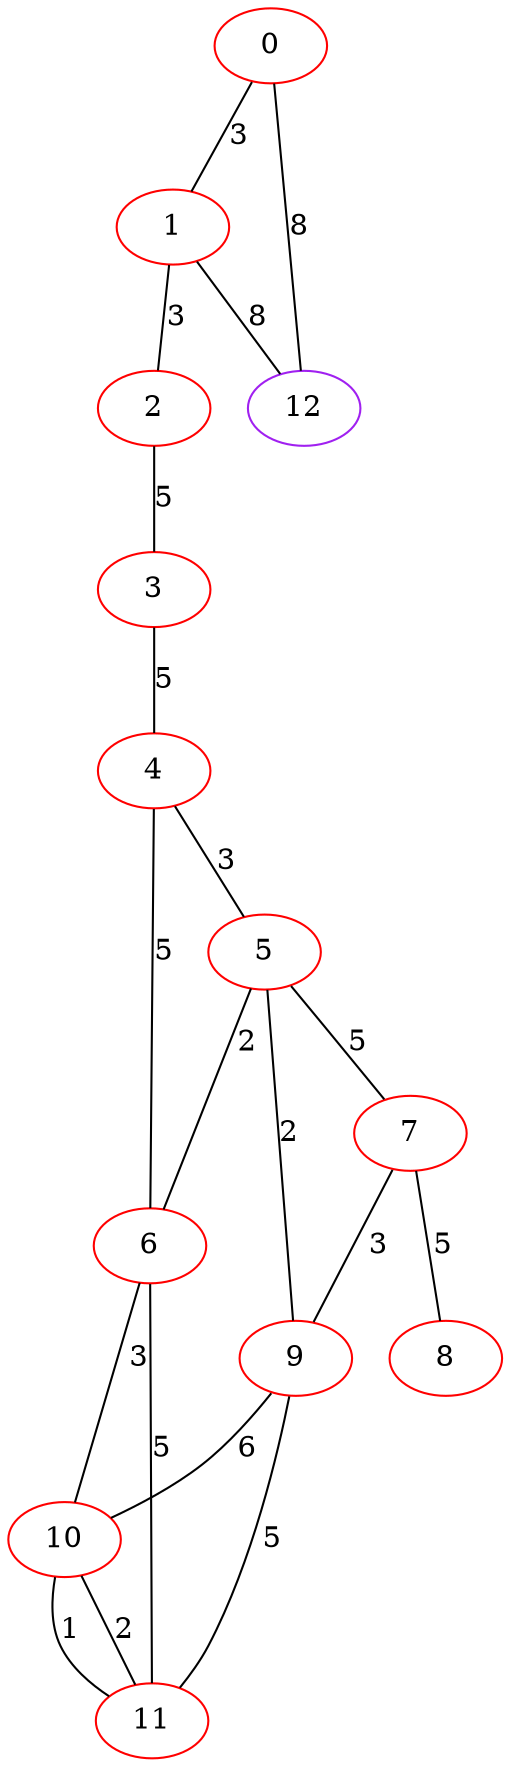 graph "" {
0 [color=red, weight=1];
1 [color=red, weight=1];
2 [color=red, weight=1];
3 [color=red, weight=1];
4 [color=red, weight=1];
5 [color=red, weight=1];
6 [color=red, weight=1];
7 [color=red, weight=1];
8 [color=red, weight=1];
9 [color=red, weight=1];
10 [color=red, weight=1];
11 [color=red, weight=1];
12 [color=purple, weight=4];
0 -- 1  [key=0, label=3];
0 -- 12  [key=0, label=8];
1 -- 2  [key=0, label=3];
1 -- 12  [key=0, label=8];
2 -- 3  [key=0, label=5];
3 -- 4  [key=0, label=5];
4 -- 5  [key=0, label=3];
4 -- 6  [key=0, label=5];
5 -- 9  [key=0, label=2];
5 -- 6  [key=0, label=2];
5 -- 7  [key=0, label=5];
6 -- 10  [key=0, label=3];
6 -- 11  [key=0, label=5];
7 -- 8  [key=0, label=5];
7 -- 9  [key=0, label=3];
9 -- 10  [key=0, label=6];
9 -- 11  [key=0, label=5];
10 -- 11  [key=0, label=1];
10 -- 11  [key=1, label=2];
}
